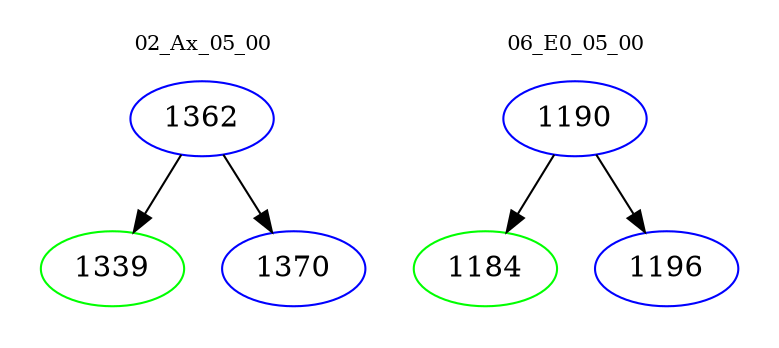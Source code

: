 digraph{
subgraph cluster_0 {
color = white
label = "02_Ax_05_00";
fontsize=10;
T0_1362 [label="1362", color="blue"]
T0_1362 -> T0_1339 [color="black"]
T0_1339 [label="1339", color="green"]
T0_1362 -> T0_1370 [color="black"]
T0_1370 [label="1370", color="blue"]
}
subgraph cluster_1 {
color = white
label = "06_E0_05_00";
fontsize=10;
T1_1190 [label="1190", color="blue"]
T1_1190 -> T1_1184 [color="black"]
T1_1184 [label="1184", color="green"]
T1_1190 -> T1_1196 [color="black"]
T1_1196 [label="1196", color="blue"]
}
}
